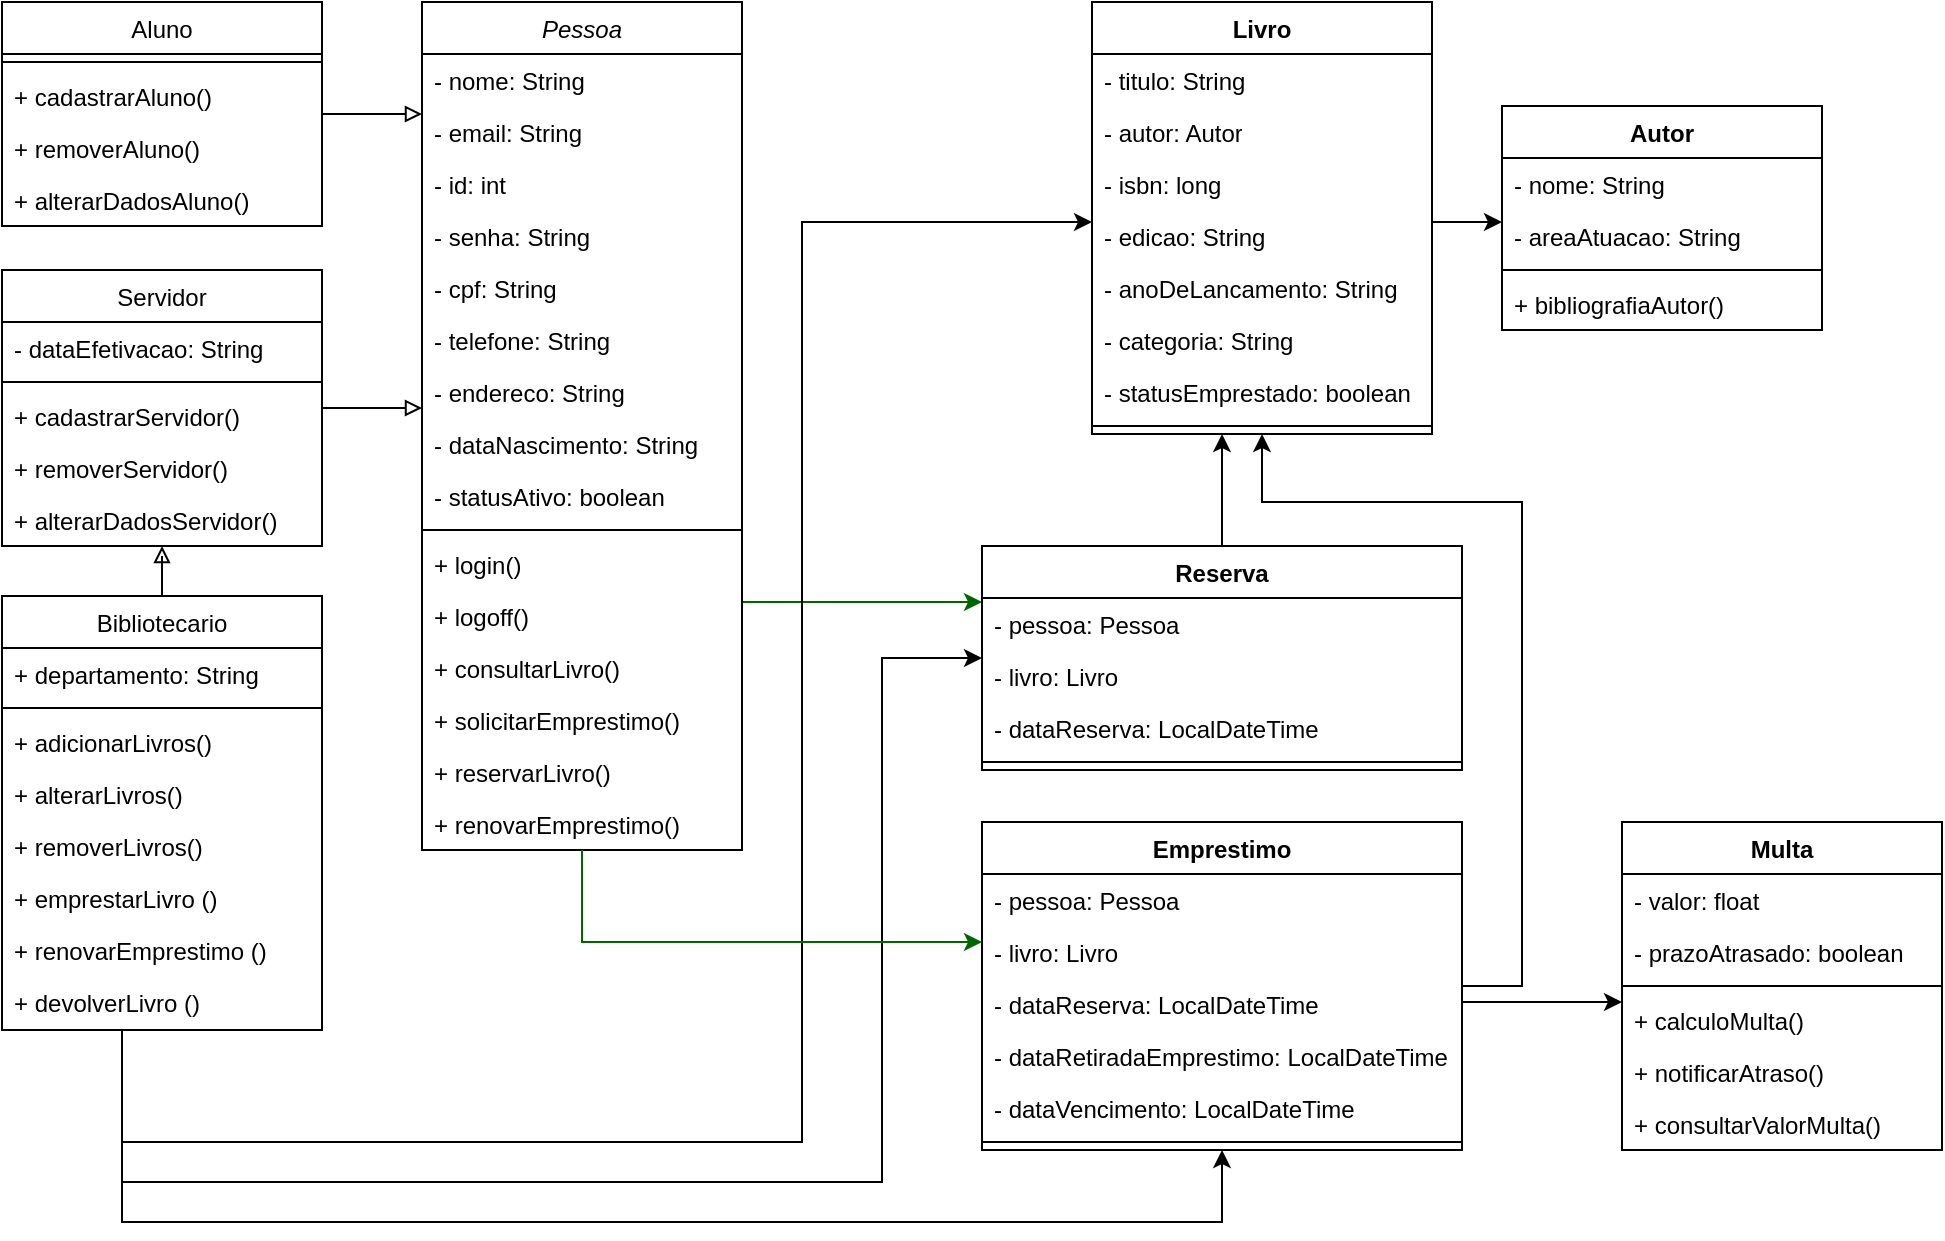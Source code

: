 <mxfile version="22.1.5" type="github">
  <diagram id="C5RBs43oDa-KdzZeNtuy" name="Page-1">
    <mxGraphModel dx="2039" dy="811" grid="1" gridSize="10" guides="1" tooltips="1" connect="1" arrows="1" fold="1" page="1" pageScale="1" pageWidth="827" pageHeight="1169" math="0" shadow="0">
      <root>
        <mxCell id="WIyWlLk6GJQsqaUBKTNV-0" />
        <mxCell id="WIyWlLk6GJQsqaUBKTNV-1" parent="WIyWlLk6GJQsqaUBKTNV-0" />
        <mxCell id="TBmU0cb3IhfHRk71nvnp-21" style="edgeStyle=orthogonalEdgeStyle;rounded=0;orthogonalLoop=1;jettySize=auto;html=1;strokeColor=#006600;" edge="1" parent="WIyWlLk6GJQsqaUBKTNV-1" source="zkfFHV4jXpPFQw0GAbJ--0" target="TBmU0cb3IhfHRk71nvnp-9">
          <mxGeometry relative="1" as="geometry">
            <Array as="points">
              <mxPoint x="60" y="520" />
              <mxPoint x="60" y="520" />
            </Array>
          </mxGeometry>
        </mxCell>
        <mxCell id="zkfFHV4jXpPFQw0GAbJ--0" value="Pessoa" style="swimlane;fontStyle=2;align=center;verticalAlign=top;childLayout=stackLayout;horizontal=1;startSize=26;horizontalStack=0;resizeParent=1;resizeLast=0;collapsible=1;marginBottom=0;rounded=0;shadow=0;strokeWidth=1;" parent="WIyWlLk6GJQsqaUBKTNV-1" vertex="1">
          <mxGeometry x="-160" y="220" width="160" height="424" as="geometry">
            <mxRectangle x="220" y="120" width="160" height="26" as="alternateBounds" />
          </mxGeometry>
        </mxCell>
        <mxCell id="zkfFHV4jXpPFQw0GAbJ--1" value="- nome: String" style="text;align=left;verticalAlign=top;spacingLeft=4;spacingRight=4;overflow=hidden;rotatable=0;points=[[0,0.5],[1,0.5]];portConstraint=eastwest;" parent="zkfFHV4jXpPFQw0GAbJ--0" vertex="1">
          <mxGeometry y="26" width="160" height="26" as="geometry" />
        </mxCell>
        <mxCell id="zkfFHV4jXpPFQw0GAbJ--2" value="- email: String" style="text;align=left;verticalAlign=top;spacingLeft=4;spacingRight=4;overflow=hidden;rotatable=0;points=[[0,0.5],[1,0.5]];portConstraint=eastwest;rounded=0;shadow=0;html=0;" parent="zkfFHV4jXpPFQw0GAbJ--0" vertex="1">
          <mxGeometry y="52" width="160" height="26" as="geometry" />
        </mxCell>
        <mxCell id="zkfFHV4jXpPFQw0GAbJ--3" value="- id: int" style="text;align=left;verticalAlign=top;spacingLeft=4;spacingRight=4;overflow=hidden;rotatable=0;points=[[0,0.5],[1,0.5]];portConstraint=eastwest;rounded=0;shadow=0;html=0;" parent="zkfFHV4jXpPFQw0GAbJ--0" vertex="1">
          <mxGeometry y="78" width="160" height="26" as="geometry" />
        </mxCell>
        <mxCell id="67ZVF2zoTqvElofuS8Fk-3" value="- senha: String" style="text;align=left;verticalAlign=top;spacingLeft=4;spacingRight=4;overflow=hidden;rotatable=0;points=[[0,0.5],[1,0.5]];portConstraint=eastwest;rounded=0;shadow=0;html=0;" parent="zkfFHV4jXpPFQw0GAbJ--0" vertex="1">
          <mxGeometry y="104" width="160" height="26" as="geometry" />
        </mxCell>
        <mxCell id="67ZVF2zoTqvElofuS8Fk-4" value="- cpf: String" style="text;align=left;verticalAlign=top;spacingLeft=4;spacingRight=4;overflow=hidden;rotatable=0;points=[[0,0.5],[1,0.5]];portConstraint=eastwest;rounded=0;shadow=0;html=0;" parent="zkfFHV4jXpPFQw0GAbJ--0" vertex="1">
          <mxGeometry y="130" width="160" height="26" as="geometry" />
        </mxCell>
        <mxCell id="67ZVF2zoTqvElofuS8Fk-5" value="- telefone: String" style="text;align=left;verticalAlign=top;spacingLeft=4;spacingRight=4;overflow=hidden;rotatable=0;points=[[0,0.5],[1,0.5]];portConstraint=eastwest;rounded=0;shadow=0;html=0;" parent="zkfFHV4jXpPFQw0GAbJ--0" vertex="1">
          <mxGeometry y="156" width="160" height="26" as="geometry" />
        </mxCell>
        <mxCell id="67ZVF2zoTqvElofuS8Fk-6" value="- endereco: String" style="text;align=left;verticalAlign=top;spacingLeft=4;spacingRight=4;overflow=hidden;rotatable=0;points=[[0,0.5],[1,0.5]];portConstraint=eastwest;rounded=0;shadow=0;html=0;" parent="zkfFHV4jXpPFQw0GAbJ--0" vertex="1">
          <mxGeometry y="182" width="160" height="26" as="geometry" />
        </mxCell>
        <mxCell id="67ZVF2zoTqvElofuS8Fk-7" value="- dataNascimento: String" style="text;align=left;verticalAlign=top;spacingLeft=4;spacingRight=4;overflow=hidden;rotatable=0;points=[[0,0.5],[1,0.5]];portConstraint=eastwest;rounded=0;shadow=0;html=0;" parent="zkfFHV4jXpPFQw0GAbJ--0" vertex="1">
          <mxGeometry y="208" width="160" height="26" as="geometry" />
        </mxCell>
        <mxCell id="67ZVF2zoTqvElofuS8Fk-8" value="- statusAtivo: boolean" style="text;align=left;verticalAlign=top;spacingLeft=4;spacingRight=4;overflow=hidden;rotatable=0;points=[[0,0.5],[1,0.5]];portConstraint=eastwest;rounded=0;shadow=0;html=0;" parent="zkfFHV4jXpPFQw0GAbJ--0" vertex="1">
          <mxGeometry y="234" width="160" height="26" as="geometry" />
        </mxCell>
        <mxCell id="zkfFHV4jXpPFQw0GAbJ--4" value="" style="line;html=1;strokeWidth=1;align=left;verticalAlign=middle;spacingTop=-1;spacingLeft=3;spacingRight=3;rotatable=0;labelPosition=right;points=[];portConstraint=eastwest;" parent="zkfFHV4jXpPFQw0GAbJ--0" vertex="1">
          <mxGeometry y="260" width="160" height="8" as="geometry" />
        </mxCell>
        <mxCell id="zkfFHV4jXpPFQw0GAbJ--5" value="+ login()" style="text;align=left;verticalAlign=top;spacingLeft=4;spacingRight=4;overflow=hidden;rotatable=0;points=[[0,0.5],[1,0.5]];portConstraint=eastwest;" parent="zkfFHV4jXpPFQw0GAbJ--0" vertex="1">
          <mxGeometry y="268" width="160" height="26" as="geometry" />
        </mxCell>
        <mxCell id="67ZVF2zoTqvElofuS8Fk-9" value="+ logoff()" style="text;align=left;verticalAlign=top;spacingLeft=4;spacingRight=4;overflow=hidden;rotatable=0;points=[[0,0.5],[1,0.5]];portConstraint=eastwest;" parent="zkfFHV4jXpPFQw0GAbJ--0" vertex="1">
          <mxGeometry y="294" width="160" height="26" as="geometry" />
        </mxCell>
        <mxCell id="67ZVF2zoTqvElofuS8Fk-12" value="+ consultarLivro()" style="text;align=left;verticalAlign=top;spacingLeft=4;spacingRight=4;overflow=hidden;rotatable=0;points=[[0,0.5],[1,0.5]];portConstraint=eastwest;" parent="zkfFHV4jXpPFQw0GAbJ--0" vertex="1">
          <mxGeometry y="320" width="160" height="26" as="geometry" />
        </mxCell>
        <mxCell id="67ZVF2zoTqvElofuS8Fk-10" value="+ solicitarEmprestimo()" style="text;align=left;verticalAlign=top;spacingLeft=4;spacingRight=4;overflow=hidden;rotatable=0;points=[[0,0.5],[1,0.5]];portConstraint=eastwest;" parent="zkfFHV4jXpPFQw0GAbJ--0" vertex="1">
          <mxGeometry y="346" width="160" height="26" as="geometry" />
        </mxCell>
        <mxCell id="67ZVF2zoTqvElofuS8Fk-11" value="+ reservarLivro()" style="text;align=left;verticalAlign=top;spacingLeft=4;spacingRight=4;overflow=hidden;rotatable=0;points=[[0,0.5],[1,0.5]];portConstraint=eastwest;" parent="zkfFHV4jXpPFQw0GAbJ--0" vertex="1">
          <mxGeometry y="372" width="160" height="26" as="geometry" />
        </mxCell>
        <mxCell id="67ZVF2zoTqvElofuS8Fk-66" value="+ renovarEmprestimo()" style="text;align=left;verticalAlign=top;spacingLeft=4;spacingRight=4;overflow=hidden;rotatable=0;points=[[0,0.5],[1,0.5]];portConstraint=eastwest;" parent="zkfFHV4jXpPFQw0GAbJ--0" vertex="1">
          <mxGeometry y="398" width="160" height="26" as="geometry" />
        </mxCell>
        <mxCell id="67ZVF2zoTqvElofuS8Fk-42" style="edgeStyle=orthogonalEdgeStyle;rounded=0;orthogonalLoop=1;jettySize=auto;html=1;endArrow=block;endFill=0;" parent="WIyWlLk6GJQsqaUBKTNV-1" source="67ZVF2zoTqvElofuS8Fk-18" target="zkfFHV4jXpPFQw0GAbJ--0" edge="1">
          <mxGeometry relative="1" as="geometry">
            <Array as="points">
              <mxPoint x="-80" y="276" />
            </Array>
          </mxGeometry>
        </mxCell>
        <mxCell id="67ZVF2zoTqvElofuS8Fk-18" value="Aluno" style="swimlane;fontStyle=0;align=center;verticalAlign=top;childLayout=stackLayout;horizontal=1;startSize=26;horizontalStack=0;resizeParent=1;resizeLast=0;collapsible=1;marginBottom=0;rounded=0;shadow=0;strokeWidth=1;" parent="WIyWlLk6GJQsqaUBKTNV-1" vertex="1">
          <mxGeometry x="-370" y="220" width="160" height="112" as="geometry">
            <mxRectangle x="220" y="120" width="160" height="26" as="alternateBounds" />
          </mxGeometry>
        </mxCell>
        <mxCell id="67ZVF2zoTqvElofuS8Fk-28" value="" style="line;html=1;strokeWidth=1;align=left;verticalAlign=middle;spacingTop=-1;spacingLeft=3;spacingRight=3;rotatable=0;labelPosition=right;points=[];portConstraint=eastwest;" parent="67ZVF2zoTqvElofuS8Fk-18" vertex="1">
          <mxGeometry y="26" width="160" height="8" as="geometry" />
        </mxCell>
        <mxCell id="67ZVF2zoTqvElofuS8Fk-31" value="+ cadastrarAluno()" style="text;align=left;verticalAlign=top;spacingLeft=4;spacingRight=4;overflow=hidden;rotatable=0;points=[[0,0.5],[1,0.5]];portConstraint=eastwest;" parent="67ZVF2zoTqvElofuS8Fk-18" vertex="1">
          <mxGeometry y="34" width="160" height="26" as="geometry" />
        </mxCell>
        <mxCell id="67ZVF2zoTqvElofuS8Fk-32" value="+ removerAluno()" style="text;align=left;verticalAlign=top;spacingLeft=4;spacingRight=4;overflow=hidden;rotatable=0;points=[[0,0.5],[1,0.5]];portConstraint=eastwest;" parent="67ZVF2zoTqvElofuS8Fk-18" vertex="1">
          <mxGeometry y="60" width="160" height="26" as="geometry" />
        </mxCell>
        <mxCell id="67ZVF2zoTqvElofuS8Fk-33" value="+ alterarDadosAluno()" style="text;align=left;verticalAlign=top;spacingLeft=4;spacingRight=4;overflow=hidden;rotatable=0;points=[[0,0.5],[1,0.5]];portConstraint=eastwest;" parent="67ZVF2zoTqvElofuS8Fk-18" vertex="1">
          <mxGeometry y="86" width="160" height="26" as="geometry" />
        </mxCell>
        <mxCell id="TBmU0cb3IhfHRk71nvnp-20" style="edgeStyle=orthogonalEdgeStyle;rounded=0;orthogonalLoop=1;jettySize=auto;html=1;endArrow=block;endFill=0;" edge="1" parent="WIyWlLk6GJQsqaUBKTNV-1" source="67ZVF2zoTqvElofuS8Fk-43" target="zkfFHV4jXpPFQw0GAbJ--0">
          <mxGeometry relative="1" as="geometry">
            <Array as="points">
              <mxPoint x="-180" y="423" />
              <mxPoint x="-180" y="423" />
            </Array>
          </mxGeometry>
        </mxCell>
        <mxCell id="67ZVF2zoTqvElofuS8Fk-43" value="Servidor" style="swimlane;fontStyle=0;align=center;verticalAlign=top;childLayout=stackLayout;horizontal=1;startSize=26;horizontalStack=0;resizeParent=1;resizeLast=0;collapsible=1;marginBottom=0;rounded=0;shadow=0;strokeWidth=1;" parent="WIyWlLk6GJQsqaUBKTNV-1" vertex="1">
          <mxGeometry x="-370" y="354" width="160" height="138" as="geometry">
            <mxRectangle x="220" y="120" width="160" height="26" as="alternateBounds" />
          </mxGeometry>
        </mxCell>
        <mxCell id="TBmU0cb3IhfHRk71nvnp-0" value="- dataEfetivacao: String" style="text;strokeColor=none;fillColor=none;align=left;verticalAlign=top;spacingLeft=4;spacingRight=4;overflow=hidden;rotatable=0;points=[[0,0.5],[1,0.5]];portConstraint=eastwest;whiteSpace=wrap;html=1;" vertex="1" parent="67ZVF2zoTqvElofuS8Fk-43">
          <mxGeometry y="26" width="160" height="26" as="geometry" />
        </mxCell>
        <mxCell id="67ZVF2zoTqvElofuS8Fk-44" value="" style="line;html=1;strokeWidth=1;align=left;verticalAlign=middle;spacingTop=-1;spacingLeft=3;spacingRight=3;rotatable=0;labelPosition=right;points=[];portConstraint=eastwest;" parent="67ZVF2zoTqvElofuS8Fk-43" vertex="1">
          <mxGeometry y="52" width="160" height="8" as="geometry" />
        </mxCell>
        <mxCell id="TBmU0cb3IhfHRk71nvnp-6" value="+ cadastrarServidor()" style="text;align=left;verticalAlign=top;spacingLeft=4;spacingRight=4;overflow=hidden;rotatable=0;points=[[0,0.5],[1,0.5]];portConstraint=eastwest;" vertex="1" parent="67ZVF2zoTqvElofuS8Fk-43">
          <mxGeometry y="60" width="160" height="26" as="geometry" />
        </mxCell>
        <mxCell id="TBmU0cb3IhfHRk71nvnp-7" value="+ removerServidor()" style="text;align=left;verticalAlign=top;spacingLeft=4;spacingRight=4;overflow=hidden;rotatable=0;points=[[0,0.5],[1,0.5]];portConstraint=eastwest;" vertex="1" parent="67ZVF2zoTqvElofuS8Fk-43">
          <mxGeometry y="86" width="160" height="26" as="geometry" />
        </mxCell>
        <mxCell id="TBmU0cb3IhfHRk71nvnp-8" value="+ alterarDadosServidor()" style="text;align=left;verticalAlign=top;spacingLeft=4;spacingRight=4;overflow=hidden;rotatable=0;points=[[0,0.5],[1,0.5]];portConstraint=eastwest;" vertex="1" parent="67ZVF2zoTqvElofuS8Fk-43">
          <mxGeometry y="112" width="160" height="26" as="geometry" />
        </mxCell>
        <mxCell id="67ZVF2zoTqvElofuS8Fk-122" style="edgeStyle=orthogonalEdgeStyle;rounded=0;orthogonalLoop=1;jettySize=auto;html=1;" parent="WIyWlLk6GJQsqaUBKTNV-1" source="67ZVF2zoTqvElofuS8Fk-49" target="67ZVF2zoTqvElofuS8Fk-78" edge="1">
          <mxGeometry relative="1" as="geometry">
            <Array as="points">
              <mxPoint x="-310" y="830" />
              <mxPoint x="240" y="830" />
            </Array>
          </mxGeometry>
        </mxCell>
        <mxCell id="TBmU0cb3IhfHRk71nvnp-4" style="edgeStyle=orthogonalEdgeStyle;rounded=0;orthogonalLoop=1;jettySize=auto;html=1;endArrow=block;endFill=0;" edge="1" parent="WIyWlLk6GJQsqaUBKTNV-1" source="67ZVF2zoTqvElofuS8Fk-49" target="67ZVF2zoTqvElofuS8Fk-43">
          <mxGeometry relative="1" as="geometry" />
        </mxCell>
        <mxCell id="TBmU0cb3IhfHRk71nvnp-5" style="edgeStyle=orthogonalEdgeStyle;rounded=0;orthogonalLoop=1;jettySize=auto;html=1;" edge="1" parent="WIyWlLk6GJQsqaUBKTNV-1" source="67ZVF2zoTqvElofuS8Fk-49" target="67ZVF2zoTqvElofuS8Fk-70">
          <mxGeometry relative="1" as="geometry">
            <Array as="points">
              <mxPoint x="-310" y="790" />
              <mxPoint x="30" y="790" />
              <mxPoint x="30" y="330" />
            </Array>
          </mxGeometry>
        </mxCell>
        <mxCell id="TBmU0cb3IhfHRk71nvnp-18" style="edgeStyle=orthogonalEdgeStyle;rounded=0;orthogonalLoop=1;jettySize=auto;html=1;" edge="1" parent="WIyWlLk6GJQsqaUBKTNV-1" source="67ZVF2zoTqvElofuS8Fk-49" target="TBmU0cb3IhfHRk71nvnp-9">
          <mxGeometry relative="1" as="geometry">
            <Array as="points">
              <mxPoint x="-310" y="810" />
              <mxPoint x="70" y="810" />
              <mxPoint x="70" y="548" />
            </Array>
          </mxGeometry>
        </mxCell>
        <mxCell id="67ZVF2zoTqvElofuS8Fk-49" value="Bibliotecario" style="swimlane;fontStyle=0;align=center;verticalAlign=top;childLayout=stackLayout;horizontal=1;startSize=26;horizontalStack=0;resizeParent=1;resizeLast=0;collapsible=1;marginBottom=0;rounded=0;shadow=0;strokeWidth=1;" parent="WIyWlLk6GJQsqaUBKTNV-1" vertex="1">
          <mxGeometry x="-370" y="517" width="160" height="217" as="geometry">
            <mxRectangle x="220" y="120" width="160" height="26" as="alternateBounds" />
          </mxGeometry>
        </mxCell>
        <mxCell id="TBmU0cb3IhfHRk71nvnp-1" value="+ departamento: String" style="text;strokeColor=none;fillColor=none;align=left;verticalAlign=top;spacingLeft=4;spacingRight=4;overflow=hidden;rotatable=0;points=[[0,0.5],[1,0.5]];portConstraint=eastwest;whiteSpace=wrap;html=1;" vertex="1" parent="67ZVF2zoTqvElofuS8Fk-49">
          <mxGeometry y="26" width="160" height="26" as="geometry" />
        </mxCell>
        <mxCell id="67ZVF2zoTqvElofuS8Fk-50" value="" style="line;html=1;strokeWidth=1;align=left;verticalAlign=middle;spacingTop=-1;spacingLeft=3;spacingRight=3;rotatable=0;labelPosition=right;points=[];portConstraint=eastwest;" parent="67ZVF2zoTqvElofuS8Fk-49" vertex="1">
          <mxGeometry y="52" width="160" height="8" as="geometry" />
        </mxCell>
        <mxCell id="67ZVF2zoTqvElofuS8Fk-51" value="+ adicionarLivros()" style="text;align=left;verticalAlign=top;spacingLeft=4;spacingRight=4;overflow=hidden;rotatable=0;points=[[0,0.5],[1,0.5]];portConstraint=eastwest;" parent="67ZVF2zoTqvElofuS8Fk-49" vertex="1">
          <mxGeometry y="60" width="160" height="26" as="geometry" />
        </mxCell>
        <mxCell id="67ZVF2zoTqvElofuS8Fk-61" value="+ alterarLivros()" style="text;align=left;verticalAlign=top;spacingLeft=4;spacingRight=4;overflow=hidden;rotatable=0;points=[[0,0.5],[1,0.5]];portConstraint=eastwest;" parent="67ZVF2zoTqvElofuS8Fk-49" vertex="1">
          <mxGeometry y="86" width="160" height="26" as="geometry" />
        </mxCell>
        <mxCell id="67ZVF2zoTqvElofuS8Fk-62" value="+ removerLivros()" style="text;align=left;verticalAlign=top;spacingLeft=4;spacingRight=4;overflow=hidden;rotatable=0;points=[[0,0.5],[1,0.5]];portConstraint=eastwest;" parent="67ZVF2zoTqvElofuS8Fk-49" vertex="1">
          <mxGeometry y="112" width="160" height="26" as="geometry" />
        </mxCell>
        <mxCell id="67ZVF2zoTqvElofuS8Fk-67" value="+ emprestarLivro ()" style="text;align=left;verticalAlign=top;spacingLeft=4;spacingRight=4;overflow=hidden;rotatable=0;points=[[0,0.5],[1,0.5]];portConstraint=eastwest;" parent="67ZVF2zoTqvElofuS8Fk-49" vertex="1">
          <mxGeometry y="138" width="160" height="26" as="geometry" />
        </mxCell>
        <mxCell id="67ZVF2zoTqvElofuS8Fk-68" value="+ renovarEmprestimo ()" style="text;align=left;verticalAlign=top;spacingLeft=4;spacingRight=4;overflow=hidden;rotatable=0;points=[[0,0.5],[1,0.5]];portConstraint=eastwest;" parent="67ZVF2zoTqvElofuS8Fk-49" vertex="1">
          <mxGeometry y="164" width="160" height="26" as="geometry" />
        </mxCell>
        <mxCell id="67ZVF2zoTqvElofuS8Fk-69" value="+ devolverLivro ()" style="text;align=left;verticalAlign=top;spacingLeft=4;spacingRight=4;overflow=hidden;rotatable=0;points=[[0,0.5],[1,0.5]];portConstraint=eastwest;" parent="67ZVF2zoTqvElofuS8Fk-49" vertex="1">
          <mxGeometry y="190" width="160" height="26" as="geometry" />
        </mxCell>
        <mxCell id="67ZVF2zoTqvElofuS8Fk-120" style="edgeStyle=orthogonalEdgeStyle;rounded=0;orthogonalLoop=1;jettySize=auto;html=1;" parent="WIyWlLk6GJQsqaUBKTNV-1" source="67ZVF2zoTqvElofuS8Fk-70" target="67ZVF2zoTqvElofuS8Fk-74" edge="1">
          <mxGeometry relative="1" as="geometry">
            <Array as="points">
              <mxPoint x="370" y="330" />
              <mxPoint x="370" y="330" />
            </Array>
          </mxGeometry>
        </mxCell>
        <mxCell id="67ZVF2zoTqvElofuS8Fk-70" value="Livro" style="swimlane;fontStyle=1;align=center;verticalAlign=top;childLayout=stackLayout;horizontal=1;startSize=26;horizontalStack=0;resizeParent=1;resizeParentMax=0;resizeLast=0;collapsible=1;marginBottom=0;whiteSpace=wrap;html=1;" parent="WIyWlLk6GJQsqaUBKTNV-1" vertex="1">
          <mxGeometry x="175" y="220" width="170" height="216" as="geometry" />
        </mxCell>
        <mxCell id="67ZVF2zoTqvElofuS8Fk-71" value="- titulo: String" style="text;strokeColor=none;fillColor=none;align=left;verticalAlign=top;spacingLeft=4;spacingRight=4;overflow=hidden;rotatable=0;points=[[0,0.5],[1,0.5]];portConstraint=eastwest;whiteSpace=wrap;html=1;" parent="67ZVF2zoTqvElofuS8Fk-70" vertex="1">
          <mxGeometry y="26" width="170" height="26" as="geometry" />
        </mxCell>
        <mxCell id="67ZVF2zoTqvElofuS8Fk-87" value="-&amp;nbsp;autor: Autor" style="text;strokeColor=none;fillColor=none;align=left;verticalAlign=top;spacingLeft=4;spacingRight=4;overflow=hidden;rotatable=0;points=[[0,0.5],[1,0.5]];portConstraint=eastwest;whiteSpace=wrap;html=1;" parent="67ZVF2zoTqvElofuS8Fk-70" vertex="1">
          <mxGeometry y="52" width="170" height="26" as="geometry" />
        </mxCell>
        <mxCell id="67ZVF2zoTqvElofuS8Fk-90" value="- isbn: long" style="text;strokeColor=none;fillColor=none;align=left;verticalAlign=top;spacingLeft=4;spacingRight=4;overflow=hidden;rotatable=0;points=[[0,0.5],[1,0.5]];portConstraint=eastwest;whiteSpace=wrap;html=1;" parent="67ZVF2zoTqvElofuS8Fk-70" vertex="1">
          <mxGeometry y="78" width="170" height="26" as="geometry" />
        </mxCell>
        <mxCell id="67ZVF2zoTqvElofuS8Fk-96" value="- edicao: String" style="text;strokeColor=none;fillColor=none;align=left;verticalAlign=top;spacingLeft=4;spacingRight=4;overflow=hidden;rotatable=0;points=[[0,0.5],[1,0.5]];portConstraint=eastwest;whiteSpace=wrap;html=1;" parent="67ZVF2zoTqvElofuS8Fk-70" vertex="1">
          <mxGeometry y="104" width="170" height="26" as="geometry" />
        </mxCell>
        <mxCell id="67ZVF2zoTqvElofuS8Fk-97" value="- anoDeLancamento: String" style="text;strokeColor=none;fillColor=none;align=left;verticalAlign=top;spacingLeft=4;spacingRight=4;overflow=hidden;rotatable=0;points=[[0,0.5],[1,0.5]];portConstraint=eastwest;whiteSpace=wrap;html=1;" parent="67ZVF2zoTqvElofuS8Fk-70" vertex="1">
          <mxGeometry y="130" width="170" height="26" as="geometry" />
        </mxCell>
        <mxCell id="67ZVF2zoTqvElofuS8Fk-99" value="- categoria: String" style="text;strokeColor=none;fillColor=none;align=left;verticalAlign=top;spacingLeft=4;spacingRight=4;overflow=hidden;rotatable=0;points=[[0,0.5],[1,0.5]];portConstraint=eastwest;whiteSpace=wrap;html=1;" parent="67ZVF2zoTqvElofuS8Fk-70" vertex="1">
          <mxGeometry y="156" width="170" height="26" as="geometry" />
        </mxCell>
        <mxCell id="67ZVF2zoTqvElofuS8Fk-100" value="- statusEmprestado: boolean" style="text;strokeColor=none;fillColor=none;align=left;verticalAlign=top;spacingLeft=4;spacingRight=4;overflow=hidden;rotatable=0;points=[[0,0.5],[1,0.5]];portConstraint=eastwest;whiteSpace=wrap;html=1;" parent="67ZVF2zoTqvElofuS8Fk-70" vertex="1">
          <mxGeometry y="182" width="170" height="26" as="geometry" />
        </mxCell>
        <mxCell id="67ZVF2zoTqvElofuS8Fk-72" value="" style="line;strokeWidth=1;fillColor=none;align=left;verticalAlign=middle;spacingTop=-1;spacingLeft=3;spacingRight=3;rotatable=0;labelPosition=right;points=[];portConstraint=eastwest;strokeColor=inherit;" parent="67ZVF2zoTqvElofuS8Fk-70" vertex="1">
          <mxGeometry y="208" width="170" height="8" as="geometry" />
        </mxCell>
        <mxCell id="67ZVF2zoTqvElofuS8Fk-74" value="Autor" style="swimlane;fontStyle=1;align=center;verticalAlign=top;childLayout=stackLayout;horizontal=1;startSize=26;horizontalStack=0;resizeParent=1;resizeParentMax=0;resizeLast=0;collapsible=1;marginBottom=0;whiteSpace=wrap;html=1;" parent="WIyWlLk6GJQsqaUBKTNV-1" vertex="1">
          <mxGeometry x="380" y="272" width="160" height="112" as="geometry" />
        </mxCell>
        <mxCell id="67ZVF2zoTqvElofuS8Fk-75" value="- nome: String" style="text;strokeColor=none;fillColor=none;align=left;verticalAlign=top;spacingLeft=4;spacingRight=4;overflow=hidden;rotatable=0;points=[[0,0.5],[1,0.5]];portConstraint=eastwest;whiteSpace=wrap;html=1;" parent="67ZVF2zoTqvElofuS8Fk-74" vertex="1">
          <mxGeometry y="26" width="160" height="26" as="geometry" />
        </mxCell>
        <mxCell id="67ZVF2zoTqvElofuS8Fk-101" value="- areaAtuacao: String" style="text;strokeColor=none;fillColor=none;align=left;verticalAlign=top;spacingLeft=4;spacingRight=4;overflow=hidden;rotatable=0;points=[[0,0.5],[1,0.5]];portConstraint=eastwest;whiteSpace=wrap;html=1;" parent="67ZVF2zoTqvElofuS8Fk-74" vertex="1">
          <mxGeometry y="52" width="160" height="26" as="geometry" />
        </mxCell>
        <mxCell id="67ZVF2zoTqvElofuS8Fk-76" value="" style="line;strokeWidth=1;fillColor=none;align=left;verticalAlign=middle;spacingTop=-1;spacingLeft=3;spacingRight=3;rotatable=0;labelPosition=right;points=[];portConstraint=eastwest;strokeColor=inherit;" parent="67ZVF2zoTqvElofuS8Fk-74" vertex="1">
          <mxGeometry y="78" width="160" height="8" as="geometry" />
        </mxCell>
        <mxCell id="67ZVF2zoTqvElofuS8Fk-77" value="+ bibliografiaAutor()" style="text;strokeColor=none;fillColor=none;align=left;verticalAlign=top;spacingLeft=4;spacingRight=4;overflow=hidden;rotatable=0;points=[[0,0.5],[1,0.5]];portConstraint=eastwest;whiteSpace=wrap;html=1;" parent="67ZVF2zoTqvElofuS8Fk-74" vertex="1">
          <mxGeometry y="86" width="160" height="26" as="geometry" />
        </mxCell>
        <mxCell id="67ZVF2zoTqvElofuS8Fk-119" style="edgeStyle=orthogonalEdgeStyle;rounded=0;orthogonalLoop=1;jettySize=auto;html=1;" parent="WIyWlLk6GJQsqaUBKTNV-1" source="67ZVF2zoTqvElofuS8Fk-78" target="67ZVF2zoTqvElofuS8Fk-82" edge="1">
          <mxGeometry relative="1" as="geometry">
            <Array as="points">
              <mxPoint x="410" y="720" />
              <mxPoint x="410" y="720" />
            </Array>
          </mxGeometry>
        </mxCell>
        <mxCell id="67ZVF2zoTqvElofuS8Fk-121" style="edgeStyle=orthogonalEdgeStyle;rounded=0;orthogonalLoop=1;jettySize=auto;html=1;" parent="WIyWlLk6GJQsqaUBKTNV-1" source="67ZVF2zoTqvElofuS8Fk-78" target="67ZVF2zoTqvElofuS8Fk-70" edge="1">
          <mxGeometry relative="1" as="geometry">
            <Array as="points">
              <mxPoint x="390" y="712" />
              <mxPoint x="390" y="470" />
              <mxPoint x="260" y="470" />
            </Array>
          </mxGeometry>
        </mxCell>
        <mxCell id="67ZVF2zoTqvElofuS8Fk-78" value="Emprestimo" style="swimlane;fontStyle=1;align=center;verticalAlign=top;childLayout=stackLayout;horizontal=1;startSize=26;horizontalStack=0;resizeParent=1;resizeParentMax=0;resizeLast=0;collapsible=1;marginBottom=0;whiteSpace=wrap;html=1;" parent="WIyWlLk6GJQsqaUBKTNV-1" vertex="1">
          <mxGeometry x="120" y="630" width="240" height="164" as="geometry" />
        </mxCell>
        <mxCell id="67ZVF2zoTqvElofuS8Fk-79" value="- pessoa: Pessoa" style="text;strokeColor=none;fillColor=none;align=left;verticalAlign=top;spacingLeft=4;spacingRight=4;overflow=hidden;rotatable=0;points=[[0,0.5],[1,0.5]];portConstraint=eastwest;whiteSpace=wrap;html=1;" parent="67ZVF2zoTqvElofuS8Fk-78" vertex="1">
          <mxGeometry y="26" width="240" height="26" as="geometry" />
        </mxCell>
        <mxCell id="67ZVF2zoTqvElofuS8Fk-105" value="- livro: Livro" style="text;strokeColor=none;fillColor=none;align=left;verticalAlign=top;spacingLeft=4;spacingRight=4;overflow=hidden;rotatable=0;points=[[0,0.5],[1,0.5]];portConstraint=eastwest;whiteSpace=wrap;html=1;" parent="67ZVF2zoTqvElofuS8Fk-78" vertex="1">
          <mxGeometry y="52" width="240" height="26" as="geometry" />
        </mxCell>
        <mxCell id="67ZVF2zoTqvElofuS8Fk-106" value="- dataReserva: LocalDateTime" style="text;strokeColor=none;fillColor=none;align=left;verticalAlign=top;spacingLeft=4;spacingRight=4;overflow=hidden;rotatable=0;points=[[0,0.5],[1,0.5]];portConstraint=eastwest;whiteSpace=wrap;html=1;" parent="67ZVF2zoTqvElofuS8Fk-78" vertex="1">
          <mxGeometry y="78" width="240" height="26" as="geometry" />
        </mxCell>
        <mxCell id="67ZVF2zoTqvElofuS8Fk-110" value="- dataRetiradaEmprestimo: LocalDateTime" style="text;strokeColor=none;fillColor=none;align=left;verticalAlign=top;spacingLeft=4;spacingRight=4;overflow=hidden;rotatable=0;points=[[0,0.5],[1,0.5]];portConstraint=eastwest;whiteSpace=wrap;html=1;" parent="67ZVF2zoTqvElofuS8Fk-78" vertex="1">
          <mxGeometry y="104" width="240" height="26" as="geometry" />
        </mxCell>
        <mxCell id="67ZVF2zoTqvElofuS8Fk-111" value="- dataVencimento: LocalDateTime" style="text;strokeColor=none;fillColor=none;align=left;verticalAlign=top;spacingLeft=4;spacingRight=4;overflow=hidden;rotatable=0;points=[[0,0.5],[1,0.5]];portConstraint=eastwest;whiteSpace=wrap;html=1;" parent="67ZVF2zoTqvElofuS8Fk-78" vertex="1">
          <mxGeometry y="130" width="240" height="26" as="geometry" />
        </mxCell>
        <mxCell id="67ZVF2zoTqvElofuS8Fk-80" value="" style="line;strokeWidth=1;fillColor=none;align=left;verticalAlign=middle;spacingTop=-1;spacingLeft=3;spacingRight=3;rotatable=0;labelPosition=right;points=[];portConstraint=eastwest;strokeColor=inherit;" parent="67ZVF2zoTqvElofuS8Fk-78" vertex="1">
          <mxGeometry y="156" width="240" height="8" as="geometry" />
        </mxCell>
        <mxCell id="67ZVF2zoTqvElofuS8Fk-82" value="Multa" style="swimlane;fontStyle=1;align=center;verticalAlign=top;childLayout=stackLayout;horizontal=1;startSize=26;horizontalStack=0;resizeParent=1;resizeParentMax=0;resizeLast=0;collapsible=1;marginBottom=0;whiteSpace=wrap;html=1;" parent="WIyWlLk6GJQsqaUBKTNV-1" vertex="1">
          <mxGeometry x="440" y="630" width="160" height="164" as="geometry" />
        </mxCell>
        <mxCell id="67ZVF2zoTqvElofuS8Fk-83" value="- valor: float" style="text;strokeColor=none;fillColor=none;align=left;verticalAlign=top;spacingLeft=4;spacingRight=4;overflow=hidden;rotatable=0;points=[[0,0.5],[1,0.5]];portConstraint=eastwest;whiteSpace=wrap;html=1;" parent="67ZVF2zoTqvElofuS8Fk-82" vertex="1">
          <mxGeometry y="26" width="160" height="26" as="geometry" />
        </mxCell>
        <mxCell id="67ZVF2zoTqvElofuS8Fk-104" value="- prazoAtrasado: boolean" style="text;strokeColor=none;fillColor=none;align=left;verticalAlign=top;spacingLeft=4;spacingRight=4;overflow=hidden;rotatable=0;points=[[0,0.5],[1,0.5]];portConstraint=eastwest;whiteSpace=wrap;html=1;" parent="67ZVF2zoTqvElofuS8Fk-82" vertex="1">
          <mxGeometry y="52" width="160" height="26" as="geometry" />
        </mxCell>
        <mxCell id="67ZVF2zoTqvElofuS8Fk-84" value="" style="line;strokeWidth=1;fillColor=none;align=left;verticalAlign=middle;spacingTop=-1;spacingLeft=3;spacingRight=3;rotatable=0;labelPosition=right;points=[];portConstraint=eastwest;strokeColor=inherit;" parent="67ZVF2zoTqvElofuS8Fk-82" vertex="1">
          <mxGeometry y="78" width="160" height="8" as="geometry" />
        </mxCell>
        <mxCell id="67ZVF2zoTqvElofuS8Fk-103" value="+ calculoMulta()" style="text;strokeColor=none;fillColor=none;align=left;verticalAlign=top;spacingLeft=4;spacingRight=4;overflow=hidden;rotatable=0;points=[[0,0.5],[1,0.5]];portConstraint=eastwest;whiteSpace=wrap;html=1;" parent="67ZVF2zoTqvElofuS8Fk-82" vertex="1">
          <mxGeometry y="86" width="160" height="26" as="geometry" />
        </mxCell>
        <mxCell id="67ZVF2zoTqvElofuS8Fk-113" value="+ notificarAtraso()" style="text;strokeColor=none;fillColor=none;align=left;verticalAlign=top;spacingLeft=4;spacingRight=4;overflow=hidden;rotatable=0;points=[[0,0.5],[1,0.5]];portConstraint=eastwest;whiteSpace=wrap;html=1;" parent="67ZVF2zoTqvElofuS8Fk-82" vertex="1">
          <mxGeometry y="112" width="160" height="26" as="geometry" />
        </mxCell>
        <mxCell id="67ZVF2zoTqvElofuS8Fk-114" value="+ consultarValorMulta()" style="text;strokeColor=none;fillColor=none;align=left;verticalAlign=top;spacingLeft=4;spacingRight=4;overflow=hidden;rotatable=0;points=[[0,0.5],[1,0.5]];portConstraint=eastwest;whiteSpace=wrap;html=1;" parent="67ZVF2zoTqvElofuS8Fk-82" vertex="1">
          <mxGeometry y="138" width="160" height="26" as="geometry" />
        </mxCell>
        <mxCell id="67ZVF2zoTqvElofuS8Fk-116" style="edgeStyle=orthogonalEdgeStyle;rounded=0;orthogonalLoop=1;jettySize=auto;html=1;strokeColor=#006600;" parent="WIyWlLk6GJQsqaUBKTNV-1" source="zkfFHV4jXpPFQw0GAbJ--0" target="67ZVF2zoTqvElofuS8Fk-78" edge="1">
          <mxGeometry relative="1" as="geometry">
            <Array as="points">
              <mxPoint x="-80" y="690" />
            </Array>
          </mxGeometry>
        </mxCell>
        <mxCell id="TBmU0cb3IhfHRk71nvnp-17" style="edgeStyle=orthogonalEdgeStyle;rounded=0;orthogonalLoop=1;jettySize=auto;html=1;" edge="1" parent="WIyWlLk6GJQsqaUBKTNV-1" source="TBmU0cb3IhfHRk71nvnp-9" target="67ZVF2zoTqvElofuS8Fk-70">
          <mxGeometry relative="1" as="geometry">
            <Array as="points">
              <mxPoint x="240" y="460" />
              <mxPoint x="240" y="460" />
            </Array>
          </mxGeometry>
        </mxCell>
        <mxCell id="TBmU0cb3IhfHRk71nvnp-9" value="Reserva" style="swimlane;fontStyle=1;align=center;verticalAlign=top;childLayout=stackLayout;horizontal=1;startSize=26;horizontalStack=0;resizeParent=1;resizeParentMax=0;resizeLast=0;collapsible=1;marginBottom=0;whiteSpace=wrap;html=1;" vertex="1" parent="WIyWlLk6GJQsqaUBKTNV-1">
          <mxGeometry x="120" y="492" width="240" height="112" as="geometry" />
        </mxCell>
        <mxCell id="TBmU0cb3IhfHRk71nvnp-10" value="- pessoa: Pessoa" style="text;strokeColor=none;fillColor=none;align=left;verticalAlign=top;spacingLeft=4;spacingRight=4;overflow=hidden;rotatable=0;points=[[0,0.5],[1,0.5]];portConstraint=eastwest;whiteSpace=wrap;html=1;" vertex="1" parent="TBmU0cb3IhfHRk71nvnp-9">
          <mxGeometry y="26" width="240" height="26" as="geometry" />
        </mxCell>
        <mxCell id="TBmU0cb3IhfHRk71nvnp-11" value="- livro: Livro" style="text;strokeColor=none;fillColor=none;align=left;verticalAlign=top;spacingLeft=4;spacingRight=4;overflow=hidden;rotatable=0;points=[[0,0.5],[1,0.5]];portConstraint=eastwest;whiteSpace=wrap;html=1;" vertex="1" parent="TBmU0cb3IhfHRk71nvnp-9">
          <mxGeometry y="52" width="240" height="26" as="geometry" />
        </mxCell>
        <mxCell id="TBmU0cb3IhfHRk71nvnp-12" value="- dataReserva: LocalDateTime" style="text;strokeColor=none;fillColor=none;align=left;verticalAlign=top;spacingLeft=4;spacingRight=4;overflow=hidden;rotatable=0;points=[[0,0.5],[1,0.5]];portConstraint=eastwest;whiteSpace=wrap;html=1;" vertex="1" parent="TBmU0cb3IhfHRk71nvnp-9">
          <mxGeometry y="78" width="240" height="26" as="geometry" />
        </mxCell>
        <mxCell id="TBmU0cb3IhfHRk71nvnp-15" value="" style="line;strokeWidth=1;fillColor=none;align=left;verticalAlign=middle;spacingTop=-1;spacingLeft=3;spacingRight=3;rotatable=0;labelPosition=right;points=[];portConstraint=eastwest;strokeColor=inherit;" vertex="1" parent="TBmU0cb3IhfHRk71nvnp-9">
          <mxGeometry y="104" width="240" height="8" as="geometry" />
        </mxCell>
      </root>
    </mxGraphModel>
  </diagram>
</mxfile>
